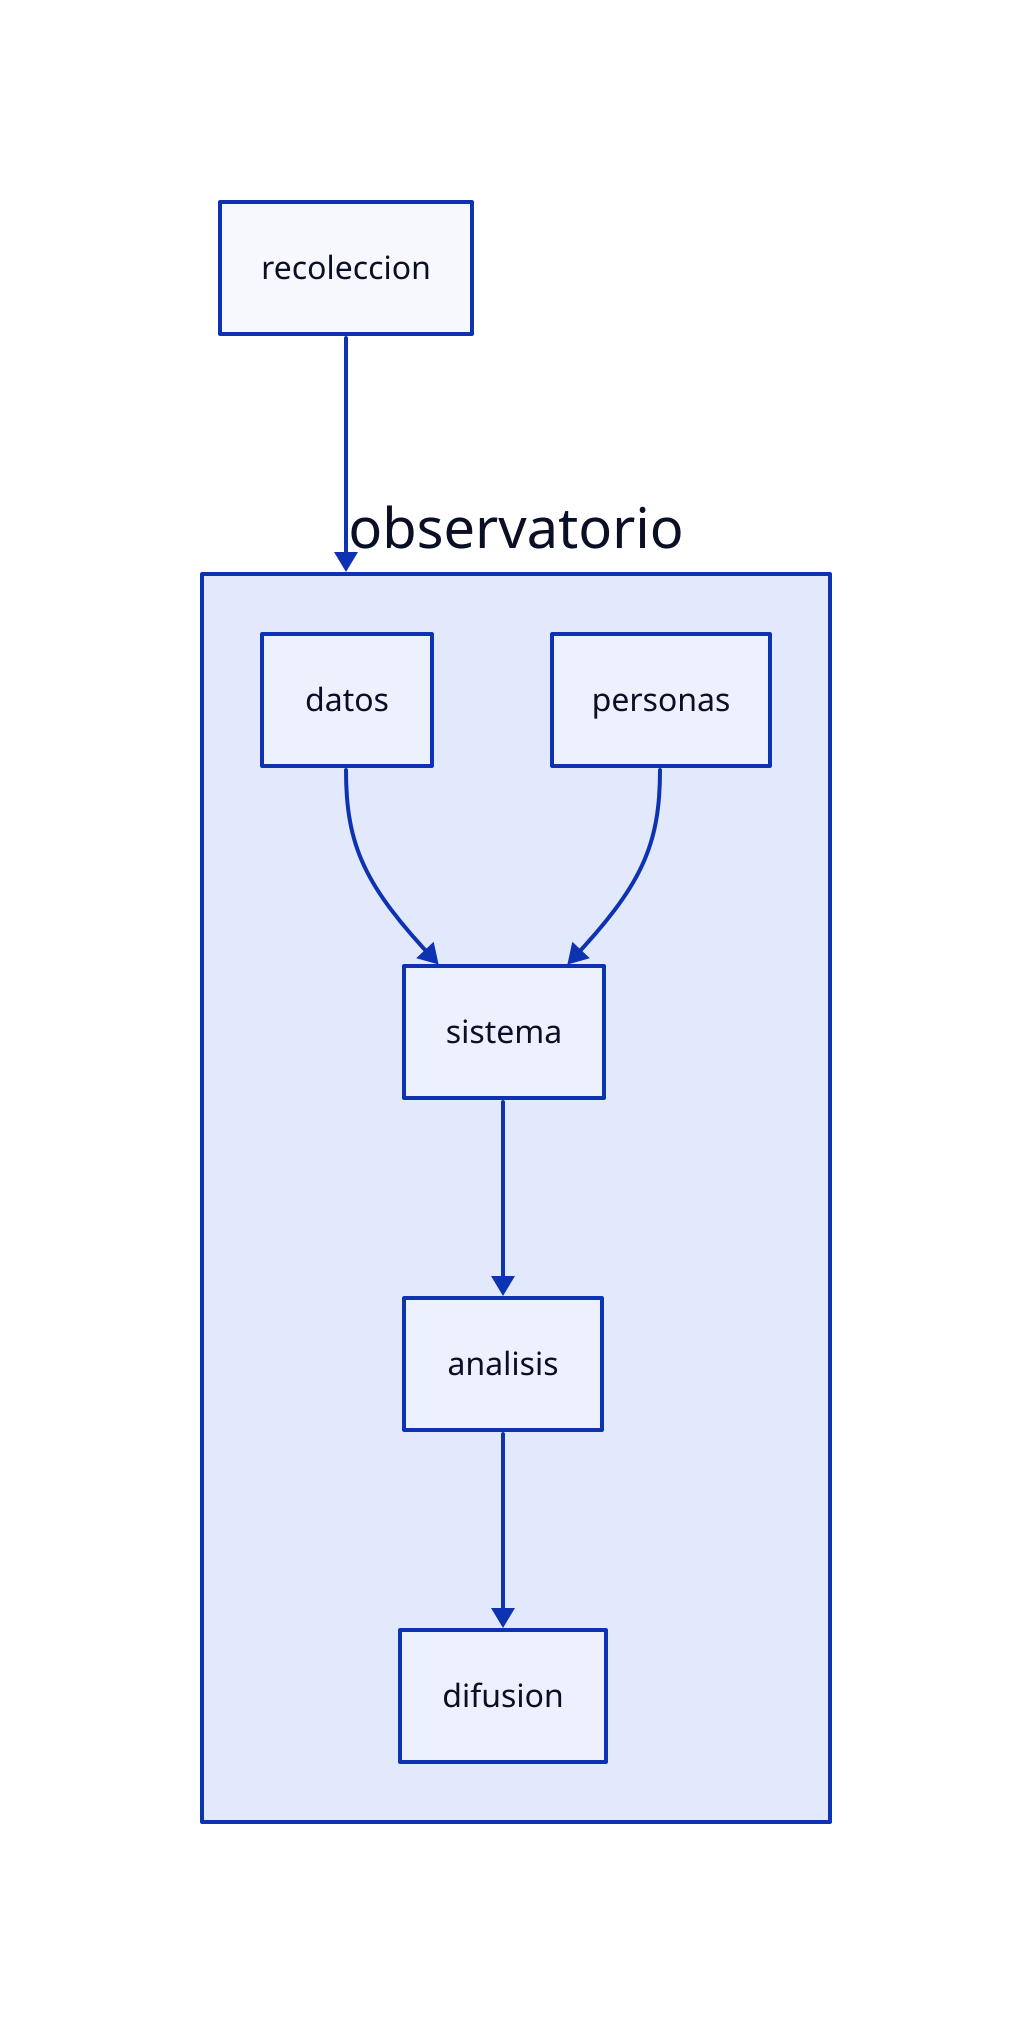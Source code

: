 recoleccion -> observatorio

observatorio: {
  datos -> sistema
  personas -> sistema
  sistema -> analisis
  analisis -> difusion
}
